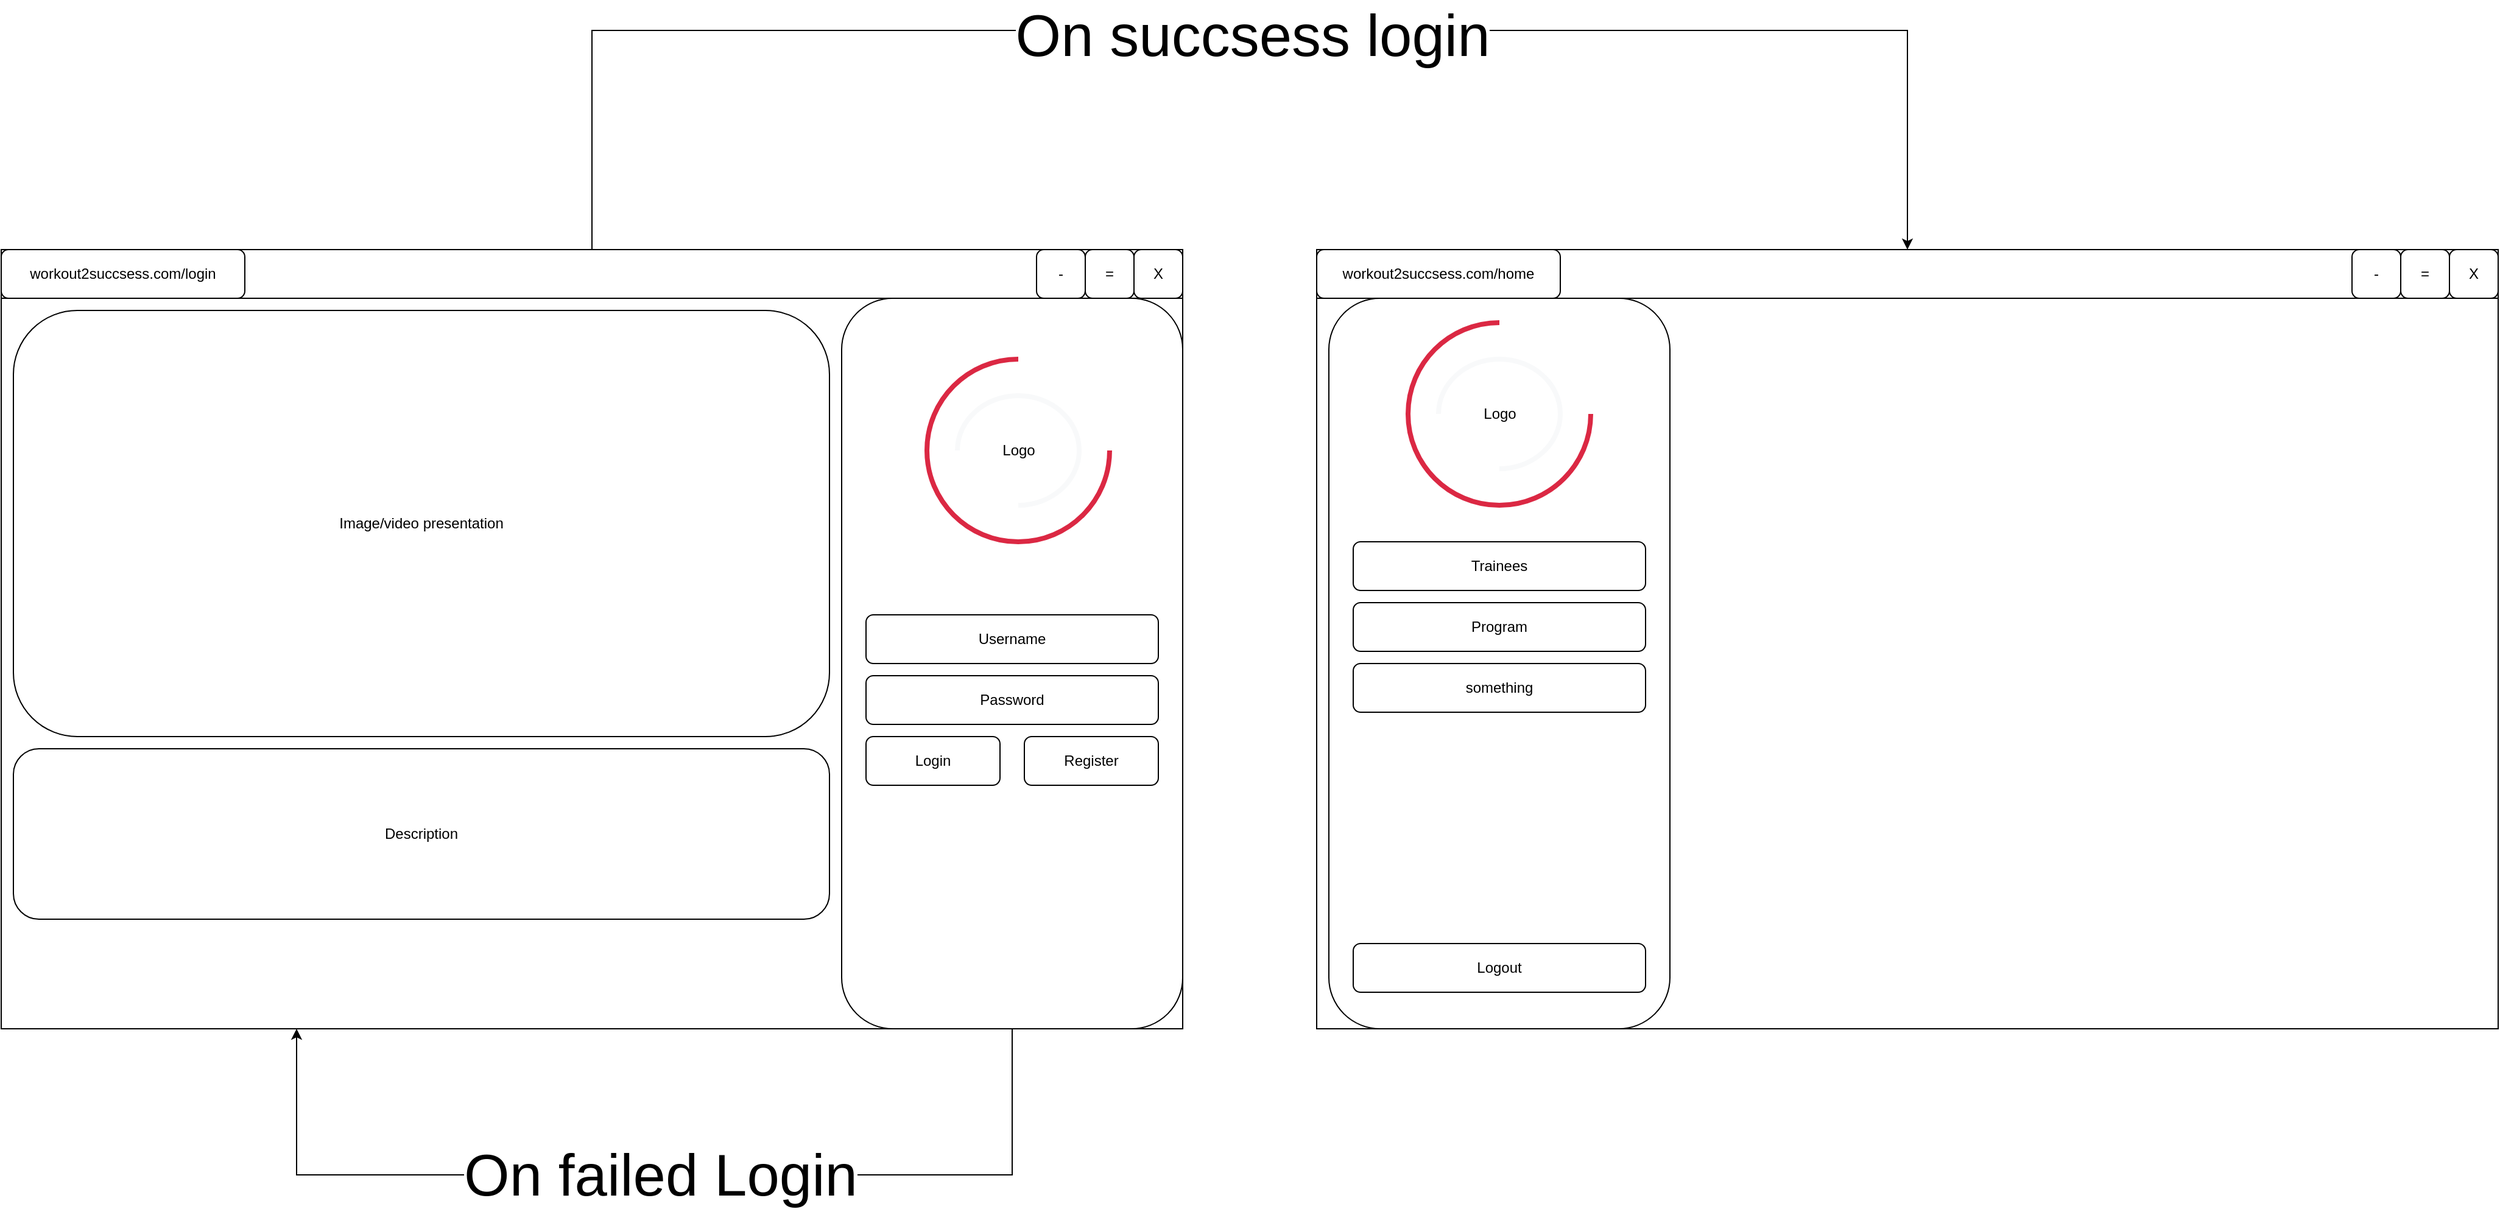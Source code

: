 <mxfile version="22.1.2" type="device">
  <diagram name="Página-1" id="FUY2fyWscJaP3zaW1_rk">
    <mxGraphModel dx="2427" dy="2085" grid="1" gridSize="10" guides="1" tooltips="1" connect="1" arrows="1" fold="1" page="1" pageScale="1" pageWidth="827" pageHeight="1169" math="0" shadow="0">
      <root>
        <mxCell id="0" />
        <mxCell id="1" parent="0" />
        <mxCell id="iNn-gAztASkHNPkMmbOP-10" value="" style="rounded=0;whiteSpace=wrap;html=1;" vertex="1" parent="1">
          <mxGeometry x="-200" y="-80" width="970" height="640" as="geometry" />
        </mxCell>
        <mxCell id="iNn-gAztASkHNPkMmbOP-41" style="edgeStyle=orthogonalEdgeStyle;rounded=0;orthogonalLoop=1;jettySize=auto;html=1;entryX=0.5;entryY=0;entryDx=0;entryDy=0;exitX=0.5;exitY=0;exitDx=0;exitDy=0;" edge="1" parent="1" source="iNn-gAztASkHNPkMmbOP-11" target="iNn-gAztASkHNPkMmbOP-27">
          <mxGeometry relative="1" as="geometry">
            <Array as="points">
              <mxPoint x="285" y="-260" />
              <mxPoint x="1365" y="-260" />
            </Array>
          </mxGeometry>
        </mxCell>
        <mxCell id="iNn-gAztASkHNPkMmbOP-42" value="&lt;font style=&quot;font-size: 48px;&quot;&gt;On succsess login&lt;/font&gt;" style="edgeLabel;html=1;align=center;verticalAlign=middle;resizable=0;points=[];" vertex="1" connectable="0" parent="iNn-gAztASkHNPkMmbOP-41">
          <mxGeometry x="-0.187" y="-4" relative="1" as="geometry">
            <mxPoint x="136" as="offset" />
          </mxGeometry>
        </mxCell>
        <mxCell id="iNn-gAztASkHNPkMmbOP-11" value="" style="rounded=0;whiteSpace=wrap;html=1;" vertex="1" parent="1">
          <mxGeometry x="-200" y="-80" width="970" height="40" as="geometry" />
        </mxCell>
        <mxCell id="iNn-gAztASkHNPkMmbOP-12" value="X" style="rounded=1;whiteSpace=wrap;html=1;" vertex="1" parent="1">
          <mxGeometry x="730" y="-80" width="40" height="40" as="geometry" />
        </mxCell>
        <mxCell id="iNn-gAztASkHNPkMmbOP-13" value="=" style="rounded=1;whiteSpace=wrap;html=1;" vertex="1" parent="1">
          <mxGeometry x="690" y="-80" width="40" height="40" as="geometry" />
        </mxCell>
        <mxCell id="iNn-gAztASkHNPkMmbOP-14" value="-" style="rounded=1;whiteSpace=wrap;html=1;" vertex="1" parent="1">
          <mxGeometry x="650" y="-80" width="40" height="40" as="geometry" />
        </mxCell>
        <mxCell id="iNn-gAztASkHNPkMmbOP-15" value="workout2succsess.com/login" style="rounded=1;whiteSpace=wrap;html=1;" vertex="1" parent="1">
          <mxGeometry x="-200" y="-80" width="200" height="40" as="geometry" />
        </mxCell>
        <mxCell id="iNn-gAztASkHNPkMmbOP-16" value="" style="rounded=1;whiteSpace=wrap;html=1;" vertex="1" parent="1">
          <mxGeometry x="490" y="-40" width="280" height="600" as="geometry" />
        </mxCell>
        <mxCell id="iNn-gAztASkHNPkMmbOP-17" value="Username" style="rounded=1;whiteSpace=wrap;html=1;" vertex="1" parent="1">
          <mxGeometry x="510" y="220" width="240" height="40" as="geometry" />
        </mxCell>
        <mxCell id="iNn-gAztASkHNPkMmbOP-18" value="Password" style="rounded=1;whiteSpace=wrap;html=1;" vertex="1" parent="1">
          <mxGeometry x="510" y="270" width="240" height="40" as="geometry" />
        </mxCell>
        <mxCell id="iNn-gAztASkHNPkMmbOP-19" value="Login" style="rounded=1;whiteSpace=wrap;html=1;" vertex="1" parent="1">
          <mxGeometry x="510" y="320" width="110" height="40" as="geometry" />
        </mxCell>
        <mxCell id="iNn-gAztASkHNPkMmbOP-20" value="Register" style="rounded=1;whiteSpace=wrap;html=1;" vertex="1" parent="1">
          <mxGeometry x="640" y="320" width="110" height="40" as="geometry" />
        </mxCell>
        <mxCell id="iNn-gAztASkHNPkMmbOP-21" value="Logo" style="html=1;shadow=0;dashed=0;shape=mxgraph.basic.arc;startAngle=0.25;endAngle=1;strokeWidth=4;strokeColor=#DB2843;" vertex="1" parent="1">
          <mxGeometry x="560" y="10" width="150" height="150" as="geometry" />
        </mxCell>
        <mxCell id="iNn-gAztASkHNPkMmbOP-23" value="" style="html=1;shadow=0;dashed=0;shape=mxgraph.basic.arc;startAngle=0.25;endAngle=1;strokeWidth=4;strokeColor=#F8F9FA;rotation=-180;" vertex="1" parent="1">
          <mxGeometry x="585" y="40" width="100" height="90" as="geometry" />
        </mxCell>
        <mxCell id="iNn-gAztASkHNPkMmbOP-24" value="Image/video presentation" style="rounded=1;whiteSpace=wrap;html=1;" vertex="1" parent="1">
          <mxGeometry x="-190" y="-30" width="670" height="350" as="geometry" />
        </mxCell>
        <mxCell id="iNn-gAztASkHNPkMmbOP-25" value="Description" style="rounded=1;whiteSpace=wrap;html=1;" vertex="1" parent="1">
          <mxGeometry x="-190" y="330" width="670" height="140" as="geometry" />
        </mxCell>
        <mxCell id="iNn-gAztASkHNPkMmbOP-26" value="" style="rounded=0;whiteSpace=wrap;html=1;" vertex="1" parent="1">
          <mxGeometry x="880" y="-80" width="970" height="640" as="geometry" />
        </mxCell>
        <mxCell id="iNn-gAztASkHNPkMmbOP-27" value="" style="rounded=0;whiteSpace=wrap;html=1;" vertex="1" parent="1">
          <mxGeometry x="880" y="-80" width="970" height="40" as="geometry" />
        </mxCell>
        <mxCell id="iNn-gAztASkHNPkMmbOP-28" value="X" style="rounded=1;whiteSpace=wrap;html=1;" vertex="1" parent="1">
          <mxGeometry x="1810" y="-80" width="40" height="40" as="geometry" />
        </mxCell>
        <mxCell id="iNn-gAztASkHNPkMmbOP-29" value="=" style="rounded=1;whiteSpace=wrap;html=1;" vertex="1" parent="1">
          <mxGeometry x="1770" y="-80" width="40" height="40" as="geometry" />
        </mxCell>
        <mxCell id="iNn-gAztASkHNPkMmbOP-30" value="-" style="rounded=1;whiteSpace=wrap;html=1;" vertex="1" parent="1">
          <mxGeometry x="1730" y="-80" width="40" height="40" as="geometry" />
        </mxCell>
        <mxCell id="iNn-gAztASkHNPkMmbOP-31" value="workout2succsess.com/home" style="rounded=1;whiteSpace=wrap;html=1;" vertex="1" parent="1">
          <mxGeometry x="880" y="-80" width="200" height="40" as="geometry" />
        </mxCell>
        <mxCell id="iNn-gAztASkHNPkMmbOP-32" value="" style="rounded=1;whiteSpace=wrap;html=1;" vertex="1" parent="1">
          <mxGeometry x="890" y="-40" width="280" height="600" as="geometry" />
        </mxCell>
        <mxCell id="iNn-gAztASkHNPkMmbOP-33" value="Trainees" style="rounded=1;whiteSpace=wrap;html=1;" vertex="1" parent="1">
          <mxGeometry x="910" y="160" width="240" height="40" as="geometry" />
        </mxCell>
        <mxCell id="iNn-gAztASkHNPkMmbOP-34" value="Program" style="rounded=1;whiteSpace=wrap;html=1;" vertex="1" parent="1">
          <mxGeometry x="910" y="210" width="240" height="40" as="geometry" />
        </mxCell>
        <mxCell id="iNn-gAztASkHNPkMmbOP-35" value="something" style="rounded=1;whiteSpace=wrap;html=1;" vertex="1" parent="1">
          <mxGeometry x="910" y="260" width="240" height="40" as="geometry" />
        </mxCell>
        <mxCell id="iNn-gAztASkHNPkMmbOP-36" value="Logout" style="rounded=1;whiteSpace=wrap;html=1;" vertex="1" parent="1">
          <mxGeometry x="910" y="490" width="240" height="40" as="geometry" />
        </mxCell>
        <mxCell id="iNn-gAztASkHNPkMmbOP-37" value="Logo" style="html=1;shadow=0;dashed=0;shape=mxgraph.basic.arc;startAngle=0.25;endAngle=1;strokeWidth=4;strokeColor=#DB2843;" vertex="1" parent="1">
          <mxGeometry x="955" y="-20" width="150" height="150" as="geometry" />
        </mxCell>
        <mxCell id="iNn-gAztASkHNPkMmbOP-38" value="" style="html=1;shadow=0;dashed=0;shape=mxgraph.basic.arc;startAngle=0.25;endAngle=1;strokeWidth=4;strokeColor=#F8F9FA;rotation=-180;" vertex="1" parent="1">
          <mxGeometry x="980" y="10" width="100" height="90" as="geometry" />
        </mxCell>
        <mxCell id="iNn-gAztASkHNPkMmbOP-43" style="edgeStyle=orthogonalEdgeStyle;rounded=0;orthogonalLoop=1;jettySize=auto;html=1;entryX=0.25;entryY=1;entryDx=0;entryDy=0;exitX=0.5;exitY=1;exitDx=0;exitDy=0;" edge="1" parent="1" source="iNn-gAztASkHNPkMmbOP-16" target="iNn-gAztASkHNPkMmbOP-10">
          <mxGeometry relative="1" as="geometry">
            <Array as="points">
              <mxPoint x="630" y="680" />
              <mxPoint x="43" y="680" />
            </Array>
          </mxGeometry>
        </mxCell>
        <mxCell id="iNn-gAztASkHNPkMmbOP-44" value="&lt;font style=&quot;font-size: 48px;&quot;&gt;On failed Login&lt;/font&gt;" style="edgeLabel;html=1;align=center;verticalAlign=middle;resizable=0;points=[];" vertex="1" connectable="0" parent="iNn-gAztASkHNPkMmbOP-43">
          <mxGeometry x="0.132" relative="1" as="geometry">
            <mxPoint x="59" as="offset" />
          </mxGeometry>
        </mxCell>
      </root>
    </mxGraphModel>
  </diagram>
</mxfile>
